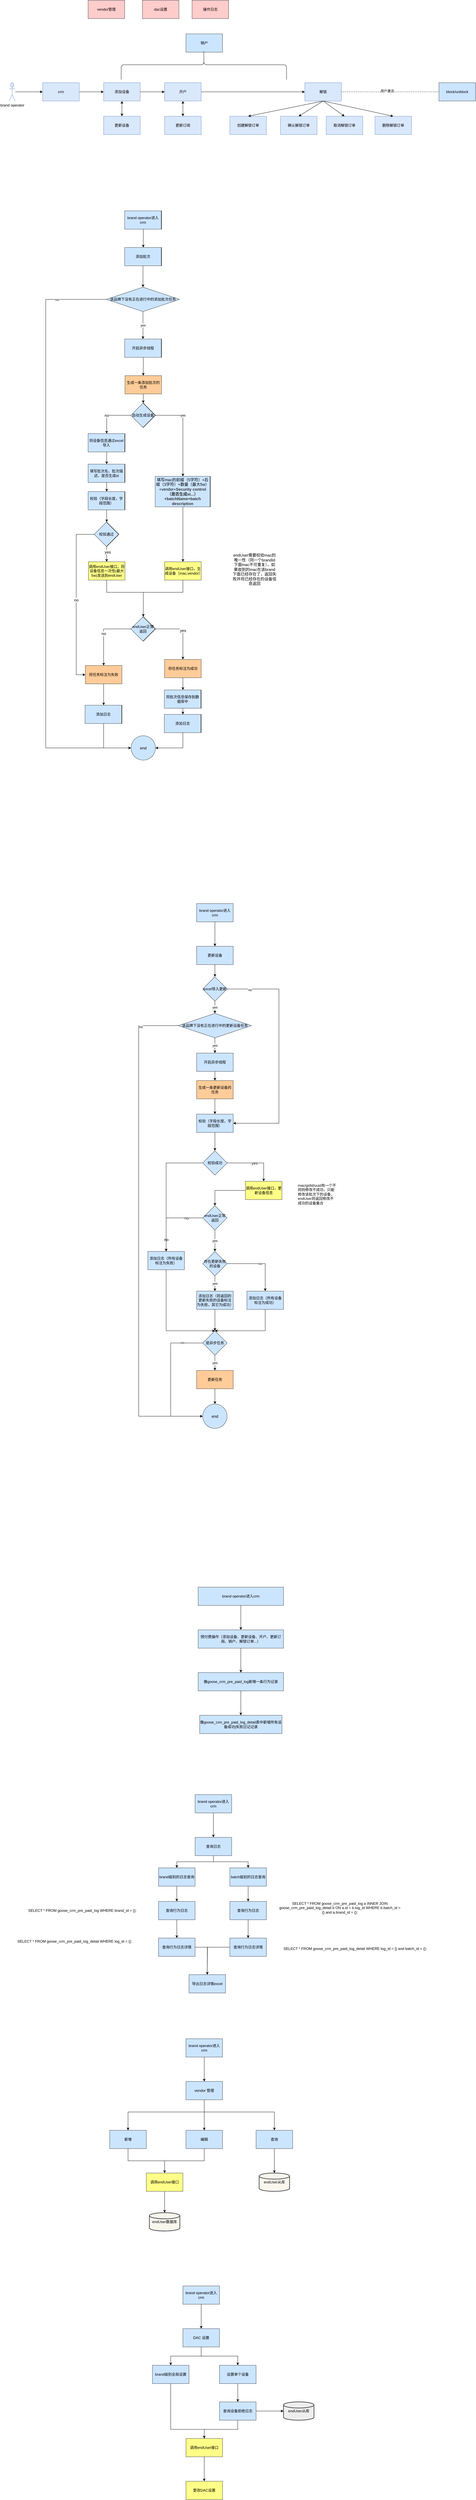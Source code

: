 <mxfile version="20.4.0" type="github">
  <diagram id="p1AXJYc_SpONw6VFGxzo" name="第 1 页">
    <mxGraphModel dx="2249" dy="3100" grid="1" gridSize="10" guides="1" tooltips="1" connect="1" arrows="1" fold="1" page="1" pageScale="1" pageWidth="827" pageHeight="1169" math="0" shadow="0">
      <root>
        <mxCell id="0" />
        <mxCell id="1" parent="0" />
        <mxCell id="GB9RlgLRgatuVVAukmtW-3" value="" style="edgeStyle=orthogonalEdgeStyle;rounded=0;orthogonalLoop=1;jettySize=auto;html=1;" parent="1" source="GB9RlgLRgatuVVAukmtW-1" target="GB9RlgLRgatuVVAukmtW-2" edge="1">
          <mxGeometry relative="1" as="geometry" />
        </mxCell>
        <mxCell id="GB9RlgLRgatuVVAukmtW-1" value="生成一条添加批次的任务" style="rounded=0;whiteSpace=wrap;html=1;fillColor=#ffcc99;strokeColor=#36393d;" parent="1" vertex="1">
          <mxGeometry x="70" y="-890" width="120" height="60" as="geometry" />
        </mxCell>
        <mxCell id="GB9RlgLRgatuVVAukmtW-5" value="yes" style="edgeStyle=orthogonalEdgeStyle;rounded=0;orthogonalLoop=1;jettySize=auto;html=1;" parent="1" source="GB9RlgLRgatuVVAukmtW-2" target="GB9RlgLRgatuVVAukmtW-4" edge="1">
          <mxGeometry x="-0.379" relative="1" as="geometry">
            <Array as="points">
              <mxPoint x="260" y="-760" />
            </Array>
            <mxPoint as="offset" />
          </mxGeometry>
        </mxCell>
        <mxCell id="GB9RlgLRgatuVVAukmtW-50" value="no" style="edgeStyle=orthogonalEdgeStyle;rounded=0;orthogonalLoop=1;jettySize=auto;html=1;fontSize=13;" parent="1" source="GB9RlgLRgatuVVAukmtW-2" target="GB9RlgLRgatuVVAukmtW-49" edge="1">
          <mxGeometry x="0.143" relative="1" as="geometry">
            <mxPoint as="offset" />
          </mxGeometry>
        </mxCell>
        <mxCell id="GB9RlgLRgatuVVAukmtW-2" value="自动生成设备" style="rhombus;whiteSpace=wrap;html=1;rounded=0;" parent="1" vertex="1">
          <mxGeometry x="90" y="-800" width="80" height="80" as="geometry" />
        </mxCell>
        <mxCell id="ehhJM1RL-bTGxjUs8TGh-6" style="edgeStyle=orthogonalEdgeStyle;rounded=0;orthogonalLoop=1;jettySize=auto;html=1;" edge="1" parent="1" source="GB9RlgLRgatuVVAukmtW-4" target="GB9RlgLRgatuVVAukmtW-14">
          <mxGeometry relative="1" as="geometry" />
        </mxCell>
        <mxCell id="GB9RlgLRgatuVVAukmtW-4" value="&lt;font style=&quot;font-size: 13px;&quot;&gt;填写mac的前缀（5字符）+后缀（3字符）+数量（最大5w）+vendor+&lt;span style=&quot;color: rgb(51, 51, 51); font-family: &amp;quot;Arial Negreta&amp;quot;, &amp;quot;Arial Normal&amp;quot;, Arial, sans-serif; font-weight: 700; text-align: left;&quot;&gt;Security control（是否生成st...）+batchName+batch description&lt;/span&gt;&lt;/font&gt;" style="whiteSpace=wrap;html=1;rounded=0;" parent="1" vertex="1">
          <mxGeometry x="170" y="-560" width="180" height="100" as="geometry" />
        </mxCell>
        <mxCell id="GB9RlgLRgatuVVAukmtW-21" value="" style="edgeStyle=orthogonalEdgeStyle;rounded=0;orthogonalLoop=1;jettySize=auto;html=1;fontSize=13;" parent="1" source="GB9RlgLRgatuVVAukmtW-14" target="GB9RlgLRgatuVVAukmtW-20" edge="1">
          <mxGeometry relative="1" as="geometry">
            <Array as="points">
              <mxPoint x="260" y="-180" />
              <mxPoint x="130" y="-180" />
            </Array>
          </mxGeometry>
        </mxCell>
        <mxCell id="GB9RlgLRgatuVVAukmtW-23" value="yes" style="edgeStyle=orthogonalEdgeStyle;rounded=0;orthogonalLoop=1;jettySize=auto;html=1;fontSize=13;entryX=0.5;entryY=0;entryDx=0;entryDy=0;" parent="1" source="GB9RlgLRgatuVVAukmtW-20" target="GB9RlgLRgatuVVAukmtW-39" edge="1">
          <mxGeometry relative="1" as="geometry">
            <mxPoint x="260" y="80" as="targetPoint" />
          </mxGeometry>
        </mxCell>
        <mxCell id="GB9RlgLRgatuVVAukmtW-31" value="no" style="edgeStyle=orthogonalEdgeStyle;rounded=0;orthogonalLoop=1;jettySize=auto;html=1;fontSize=13;entryX=0.5;entryY=0;entryDx=0;entryDy=0;" parent="1" source="GB9RlgLRgatuVVAukmtW-20" target="GB9RlgLRgatuVVAukmtW-33" edge="1">
          <mxGeometry relative="1" as="geometry">
            <mxPoint x="60" y="-50" as="targetPoint" />
          </mxGeometry>
        </mxCell>
        <mxCell id="GB9RlgLRgatuVVAukmtW-20" value="endUser正常返回" style="rhombus;whiteSpace=wrap;html=1;rounded=0;" parent="1" vertex="1">
          <mxGeometry x="90" y="-100" width="80" height="80" as="geometry" />
        </mxCell>
        <mxCell id="GB9RlgLRgatuVVAukmtW-24" value="end" style="ellipse;whiteSpace=wrap;html=1;aspect=fixed;fontSize=13;fillColor=#cce5ff;strokeColor=#36393d;" parent="1" vertex="1">
          <mxGeometry x="90" y="290" width="80" height="80" as="geometry" />
        </mxCell>
        <mxCell id="ehhJM1RL-bTGxjUs8TGh-2" value="" style="edgeStyle=orthogonalEdgeStyle;rounded=0;orthogonalLoop=1;jettySize=auto;html=1;" edge="1" parent="1" source="GB9RlgLRgatuVVAukmtW-33" target="ehhJM1RL-bTGxjUs8TGh-1">
          <mxGeometry relative="1" as="geometry" />
        </mxCell>
        <mxCell id="GB9RlgLRgatuVVAukmtW-33" value="将任务标注为失败" style="whiteSpace=wrap;html=1;rounded=0;fillColor=#ffcc99;strokeColor=#36393d;" parent="1" vertex="1">
          <mxGeometry x="-60" y="60" width="120" height="60" as="geometry" />
        </mxCell>
        <mxCell id="GB9RlgLRgatuVVAukmtW-35" value="添加批次" style="rounded=0;whiteSpace=wrap;html=1;" parent="1" vertex="1">
          <mxGeometry x="70" y="-1310" width="120" height="60" as="geometry" />
        </mxCell>
        <mxCell id="GB9RlgLRgatuVVAukmtW-38" value="" style="edgeStyle=orthogonalEdgeStyle;rounded=0;orthogonalLoop=1;jettySize=auto;html=1;fontSize=13;" parent="1" source="GB9RlgLRgatuVVAukmtW-37" target="GB9RlgLRgatuVVAukmtW-35" edge="1">
          <mxGeometry relative="1" as="geometry" />
        </mxCell>
        <mxCell id="GB9RlgLRgatuVVAukmtW-37" value="brand operator进入crm" style="rounded=0;whiteSpace=wrap;html=1;" parent="1" vertex="1">
          <mxGeometry x="70" y="-1430" width="120" height="60" as="geometry" />
        </mxCell>
        <mxCell id="GB9RlgLRgatuVVAukmtW-128" value="" style="edgeStyle=orthogonalEdgeStyle;rounded=0;orthogonalLoop=1;jettySize=auto;html=1;fontSize=13;" parent="1" source="GB9RlgLRgatuVVAukmtW-39" target="GB9RlgLRgatuVVAukmtW-127" edge="1">
          <mxGeometry relative="1" as="geometry" />
        </mxCell>
        <mxCell id="GB9RlgLRgatuVVAukmtW-39" value="将任务标注为成功" style="whiteSpace=wrap;html=1;rounded=0;fillColor=#ffcc99;strokeColor=#36393d;" parent="1" vertex="1">
          <mxGeometry x="200" y="40" width="120" height="60" as="geometry" />
        </mxCell>
        <mxCell id="GB9RlgLRgatuVVAukmtW-46" value="endUser需要校验mac的唯一性（同一个brandId下面mac不可重复），如果收到的mac在该brand下面已经存在了，返回失败并将已经存在的设备信息返回" style="text;html=1;strokeColor=none;fillColor=none;align=center;verticalAlign=middle;whiteSpace=wrap;rounded=0;fontSize=13;" parent="1" vertex="1">
          <mxGeometry x="420" y="-320" width="150" height="130" as="geometry" />
        </mxCell>
        <mxCell id="GB9RlgLRgatuVVAukmtW-77" value="" style="edgeStyle=orthogonalEdgeStyle;rounded=0;orthogonalLoop=1;jettySize=auto;html=1;fontSize=13;" parent="1" source="GB9RlgLRgatuVVAukmtW-49" target="GB9RlgLRgatuVVAukmtW-76" edge="1">
          <mxGeometry relative="1" as="geometry" />
        </mxCell>
        <mxCell id="GB9RlgLRgatuVVAukmtW-49" value="将设备信息通过excel导入" style="whiteSpace=wrap;html=1;rounded=0;" parent="1" vertex="1">
          <mxGeometry x="-50" y="-700" width="120" height="60" as="geometry" />
        </mxCell>
        <mxCell id="GB9RlgLRgatuVVAukmtW-54" value="" style="edgeStyle=orthogonalEdgeStyle;rounded=0;orthogonalLoop=1;jettySize=auto;html=1;fontSize=13;" parent="1" source="GB9RlgLRgatuVVAukmtW-51" target="GB9RlgLRgatuVVAukmtW-53" edge="1">
          <mxGeometry relative="1" as="geometry" />
        </mxCell>
        <mxCell id="GB9RlgLRgatuVVAukmtW-51" value="校验（字段长度，字段范围）" style="whiteSpace=wrap;html=1;rounded=0;" parent="1" vertex="1">
          <mxGeometry x="-50" y="-510" width="120" height="60" as="geometry" />
        </mxCell>
        <mxCell id="GB9RlgLRgatuVVAukmtW-56" value="no" style="edgeStyle=orthogonalEdgeStyle;rounded=0;orthogonalLoop=1;jettySize=auto;html=1;fontSize=13;entryX=0;entryY=0.5;entryDx=0;entryDy=0;" parent="1" source="GB9RlgLRgatuVVAukmtW-53" target="GB9RlgLRgatuVVAukmtW-33" edge="1">
          <mxGeometry relative="1" as="geometry">
            <mxPoint x="220" y="720" as="targetPoint" />
            <Array as="points">
              <mxPoint x="-90" y="-370" />
              <mxPoint x="-90" y="90" />
            </Array>
          </mxGeometry>
        </mxCell>
        <mxCell id="GB9RlgLRgatuVVAukmtW-125" style="edgeStyle=orthogonalEdgeStyle;rounded=0;orthogonalLoop=1;jettySize=auto;html=1;entryX=0.5;entryY=0;entryDx=0;entryDy=0;fontSize=13;" parent="1" source="GB9RlgLRgatuVVAukmtW-53" target="GB9RlgLRgatuVVAukmtW-79" edge="1">
          <mxGeometry relative="1" as="geometry" />
        </mxCell>
        <mxCell id="GB9RlgLRgatuVVAukmtW-126" value="yes" style="edgeLabel;html=1;align=center;verticalAlign=middle;resizable=0;points=[];fontSize=13;" parent="GB9RlgLRgatuVVAukmtW-125" vertex="1" connectable="0">
          <mxGeometry x="-0.306" y="3" relative="1" as="geometry">
            <mxPoint as="offset" />
          </mxGeometry>
        </mxCell>
        <mxCell id="GB9RlgLRgatuVVAukmtW-53" value="校验通过" style="rhombus;whiteSpace=wrap;html=1;rounded=0;" parent="1" vertex="1">
          <mxGeometry x="-30" y="-410" width="80" height="80" as="geometry" />
        </mxCell>
        <mxCell id="GB9RlgLRgatuVVAukmtW-60" value="" style="edgeStyle=orthogonalEdgeStyle;rounded=0;orthogonalLoop=1;jettySize=auto;html=1;fontSize=13;" parent="1" source="GB9RlgLRgatuVVAukmtW-58" target="GB9RlgLRgatuVVAukmtW-1" edge="1">
          <mxGeometry relative="1" as="geometry" />
        </mxCell>
        <mxCell id="GB9RlgLRgatuVVAukmtW-58" value="开启异步线程" style="rounded=0;whiteSpace=wrap;html=1;" parent="1" vertex="1">
          <mxGeometry x="70" y="-1010" width="120" height="60" as="geometry" />
        </mxCell>
        <mxCell id="GB9RlgLRgatuVVAukmtW-78" value="" style="edgeStyle=orthogonalEdgeStyle;rounded=0;orthogonalLoop=1;jettySize=auto;html=1;fontSize=13;" parent="1" source="GB9RlgLRgatuVVAukmtW-76" target="GB9RlgLRgatuVVAukmtW-51" edge="1">
          <mxGeometry relative="1" as="geometry" />
        </mxCell>
        <mxCell id="GB9RlgLRgatuVVAukmtW-76" value="填写批次名、批次描述、是否生成st" style="whiteSpace=wrap;html=1;rounded=0;" parent="1" vertex="1">
          <mxGeometry x="-50" y="-600" width="120" height="60" as="geometry" />
        </mxCell>
        <mxCell id="GB9RlgLRgatuVVAukmtW-82" style="edgeStyle=orthogonalEdgeStyle;rounded=0;orthogonalLoop=1;jettySize=auto;html=1;entryX=0.5;entryY=0;entryDx=0;entryDy=0;fontSize=13;" parent="1" source="GB9RlgLRgatuVVAukmtW-79" target="GB9RlgLRgatuVVAukmtW-20" edge="1">
          <mxGeometry relative="1" as="geometry">
            <Array as="points">
              <mxPoint x="10" y="-180" />
              <mxPoint x="130" y="-180" />
            </Array>
          </mxGeometry>
        </mxCell>
        <mxCell id="GB9RlgLRgatuVVAukmtW-79" value="调用endUser接口，将设备信息一次性(最大5w)发送到endUser" style="whiteSpace=wrap;html=1;rounded=0;fillColor=#ffff88;strokeColor=#36393d;" parent="1" vertex="1">
          <mxGeometry x="-50" y="-280" width="120" height="60" as="geometry" />
        </mxCell>
        <mxCell id="ehhJM1RL-bTGxjUs8TGh-160" value="" style="edgeStyle=orthogonalEdgeStyle;rounded=0;orthogonalLoop=1;jettySize=auto;html=1;" edge="1" parent="1" source="GB9RlgLRgatuVVAukmtW-84" target="ehhJM1RL-bTGxjUs8TGh-159">
          <mxGeometry relative="1" as="geometry" />
        </mxCell>
        <mxCell id="GB9RlgLRgatuVVAukmtW-84" value="更新设备" style="rounded=0;whiteSpace=wrap;html=1;fillColor=#cce5ff;strokeColor=#36393d;" parent="1" vertex="1">
          <mxGeometry x="305" y="980" width="120" height="60" as="geometry" />
        </mxCell>
        <mxCell id="GB9RlgLRgatuVVAukmtW-85" value="" style="edgeStyle=orthogonalEdgeStyle;rounded=0;orthogonalLoop=1;jettySize=auto;html=1;fontSize=13;" parent="1" source="GB9RlgLRgatuVVAukmtW-86" target="GB9RlgLRgatuVVAukmtW-84" edge="1">
          <mxGeometry relative="1" as="geometry" />
        </mxCell>
        <mxCell id="GB9RlgLRgatuVVAukmtW-86" value="brand operator进入crm" style="rounded=0;whiteSpace=wrap;html=1;fillColor=#cce5ff;strokeColor=#36393d;" parent="1" vertex="1">
          <mxGeometry x="305" y="840" width="120" height="60" as="geometry" />
        </mxCell>
        <mxCell id="GB9RlgLRgatuVVAukmtW-92" value="" style="edgeStyle=orthogonalEdgeStyle;rounded=0;orthogonalLoop=1;jettySize=auto;html=1;fontSize=13;" parent="1" source="GB9RlgLRgatuVVAukmtW-89" target="GB9RlgLRgatuVVAukmtW-91" edge="1">
          <mxGeometry relative="1" as="geometry" />
        </mxCell>
        <mxCell id="GB9RlgLRgatuVVAukmtW-89" value="校验（字段长度，字段范围）" style="whiteSpace=wrap;html=1;rounded=0;fillColor=#cce5ff;strokeColor=#36393d;" parent="1" vertex="1">
          <mxGeometry x="305" y="1530" width="120" height="60" as="geometry" />
        </mxCell>
        <mxCell id="GB9RlgLRgatuVVAukmtW-94" value="yes" style="edgeStyle=orthogonalEdgeStyle;rounded=0;orthogonalLoop=1;jettySize=auto;html=1;fontSize=13;" parent="1" source="GB9RlgLRgatuVVAukmtW-91" target="GB9RlgLRgatuVVAukmtW-93" edge="1">
          <mxGeometry relative="1" as="geometry" />
        </mxCell>
        <mxCell id="GB9RlgLRgatuVVAukmtW-120" style="edgeStyle=orthogonalEdgeStyle;rounded=0;orthogonalLoop=1;jettySize=auto;html=1;entryX=0.5;entryY=0;entryDx=0;entryDy=0;fontSize=13;" parent="1" source="GB9RlgLRgatuVVAukmtW-91" target="GB9RlgLRgatuVVAukmtW-116" edge="1">
          <mxGeometry relative="1" as="geometry" />
        </mxCell>
        <mxCell id="GB9RlgLRgatuVVAukmtW-121" value="no" style="edgeLabel;html=1;align=center;verticalAlign=middle;resizable=0;points=[];fontSize=13;" parent="GB9RlgLRgatuVVAukmtW-120" vertex="1" connectable="0">
          <mxGeometry x="0.08" y="-1" relative="1" as="geometry">
            <mxPoint x="1" y="149" as="offset" />
          </mxGeometry>
        </mxCell>
        <mxCell id="GB9RlgLRgatuVVAukmtW-91" value="校验成功" style="rhombus;whiteSpace=wrap;html=1;rounded=0;fillColor=#cce5ff;strokeColor=#36393d;" parent="1" vertex="1">
          <mxGeometry x="325" y="1650" width="80" height="80" as="geometry" />
        </mxCell>
        <mxCell id="ehhJM1RL-bTGxjUs8TGh-8" style="edgeStyle=orthogonalEdgeStyle;rounded=0;orthogonalLoop=1;jettySize=auto;html=1;entryX=0.5;entryY=0;entryDx=0;entryDy=0;" edge="1" parent="1" source="GB9RlgLRgatuVVAukmtW-93" target="GB9RlgLRgatuVVAukmtW-103">
          <mxGeometry relative="1" as="geometry" />
        </mxCell>
        <mxCell id="GB9RlgLRgatuVVAukmtW-93" value="调用endUser接口，更新设备信息" style="whiteSpace=wrap;html=1;rounded=0;fillColor=#ffff88;strokeColor=#36393d;" parent="1" vertex="1">
          <mxGeometry x="465" y="1750" width="120" height="60" as="geometry" />
        </mxCell>
        <mxCell id="GB9RlgLRgatuVVAukmtW-102" value="no" style="edgeStyle=orthogonalEdgeStyle;rounded=0;orthogonalLoop=1;jettySize=auto;html=1;fontSize=13;entryX=0.5;entryY=0;entryDx=0;entryDy=0;" parent="1" source="GB9RlgLRgatuVVAukmtW-103" target="GB9RlgLRgatuVVAukmtW-116" edge="1">
          <mxGeometry x="-0.538" relative="1" as="geometry">
            <mxPoint x="225" y="1930" as="targetPoint" />
            <mxPoint as="offset" />
            <Array as="points">
              <mxPoint x="205" y="1870" />
            </Array>
          </mxGeometry>
        </mxCell>
        <mxCell id="ehhJM1RL-bTGxjUs8TGh-179" value="yes" style="edgeStyle=orthogonalEdgeStyle;rounded=0;orthogonalLoop=1;jettySize=auto;html=1;" edge="1" parent="1" source="GB9RlgLRgatuVVAukmtW-103" target="ehhJM1RL-bTGxjUs8TGh-178">
          <mxGeometry relative="1" as="geometry" />
        </mxCell>
        <mxCell id="GB9RlgLRgatuVVAukmtW-103" value="endUser正常返回" style="rhombus;whiteSpace=wrap;html=1;rounded=0;fillColor=#cce5ff;strokeColor=#36393d;" parent="1" vertex="1">
          <mxGeometry x="325" y="1830" width="80" height="80" as="geometry" />
        </mxCell>
        <mxCell id="GB9RlgLRgatuVVAukmtW-104" value="end" style="ellipse;whiteSpace=wrap;html=1;aspect=fixed;fontSize=13;fillColor=#cce5ff;strokeColor=#36393d;" parent="1" vertex="1">
          <mxGeometry x="325" y="2480" width="80" height="80" as="geometry" />
        </mxCell>
        <mxCell id="ehhJM1RL-bTGxjUs8TGh-190" value="" style="edgeStyle=orthogonalEdgeStyle;rounded=0;orthogonalLoop=1;jettySize=auto;html=1;" edge="1" parent="1" source="GB9RlgLRgatuVVAukmtW-113" target="ehhJM1RL-bTGxjUs8TGh-174">
          <mxGeometry relative="1" as="geometry" />
        </mxCell>
        <mxCell id="GB9RlgLRgatuVVAukmtW-113" value="添加日志（将返回的更新失败的设备标注为失败，其它为成功）" style="whiteSpace=wrap;html=1;rounded=0;fillColor=#cce5ff;strokeColor=#36393d;" parent="1" vertex="1">
          <mxGeometry x="305" y="2110" width="120" height="60" as="geometry" />
        </mxCell>
        <mxCell id="ehhJM1RL-bTGxjUs8TGh-192" style="edgeStyle=orthogonalEdgeStyle;rounded=0;orthogonalLoop=1;jettySize=auto;html=1;entryX=0.5;entryY=0;entryDx=0;entryDy=0;" edge="1" parent="1" source="GB9RlgLRgatuVVAukmtW-116" target="ehhJM1RL-bTGxjUs8TGh-174">
          <mxGeometry relative="1" as="geometry">
            <Array as="points">
              <mxPoint x="205" y="2240" />
            </Array>
          </mxGeometry>
        </mxCell>
        <mxCell id="GB9RlgLRgatuVVAukmtW-116" value="添加日志（所有设备标注为失败）" style="whiteSpace=wrap;html=1;rounded=0;fillColor=#cce5ff;strokeColor=#36393d;" parent="1" vertex="1">
          <mxGeometry x="145" y="1980" width="120" height="60" as="geometry" />
        </mxCell>
        <mxCell id="GB9RlgLRgatuVVAukmtW-124" value="" style="edgeStyle=orthogonalEdgeStyle;rounded=0;orthogonalLoop=1;jettySize=auto;html=1;fontSize=13;" parent="1" source="GB9RlgLRgatuVVAukmtW-122" target="GB9RlgLRgatuVVAukmtW-24" edge="1">
          <mxGeometry relative="1" as="geometry">
            <Array as="points">
              <mxPoint x="260" y="330" />
            </Array>
          </mxGeometry>
        </mxCell>
        <mxCell id="GB9RlgLRgatuVVAukmtW-122" value="添加日志" style="whiteSpace=wrap;html=1;rounded=0;" parent="1" vertex="1">
          <mxGeometry x="200" y="220" width="120" height="60" as="geometry" />
        </mxCell>
        <mxCell id="GB9RlgLRgatuVVAukmtW-129" value="" style="edgeStyle=orthogonalEdgeStyle;rounded=0;orthogonalLoop=1;jettySize=auto;html=1;fontSize=13;" parent="1" source="GB9RlgLRgatuVVAukmtW-127" target="GB9RlgLRgatuVVAukmtW-122" edge="1">
          <mxGeometry relative="1" as="geometry" />
        </mxCell>
        <mxCell id="GB9RlgLRgatuVVAukmtW-127" value="将批次信息保存到数据库中" style="whiteSpace=wrap;html=1;rounded=0;" parent="1" vertex="1">
          <mxGeometry x="200" y="140" width="120" height="60" as="geometry" />
        </mxCell>
        <mxCell id="ehhJM1RL-bTGxjUs8TGh-3" style="edgeStyle=orthogonalEdgeStyle;rounded=0;orthogonalLoop=1;jettySize=auto;html=1;entryX=0;entryY=0.5;entryDx=0;entryDy=0;" edge="1" parent="1" source="ehhJM1RL-bTGxjUs8TGh-1" target="GB9RlgLRgatuVVAukmtW-24">
          <mxGeometry relative="1" as="geometry">
            <Array as="points">
              <mxPoint y="330" />
            </Array>
          </mxGeometry>
        </mxCell>
        <mxCell id="ehhJM1RL-bTGxjUs8TGh-1" value="添加日志" style="whiteSpace=wrap;html=1;rounded=0;" vertex="1" parent="1">
          <mxGeometry x="-60" y="190" width="120" height="60" as="geometry" />
        </mxCell>
        <mxCell id="GB9RlgLRgatuVVAukmtW-14" value="调用endUser接口，生成设备（mac,vendor）" style="whiteSpace=wrap;html=1;rounded=0;fillColor=#ffff88;strokeColor=#36393d;" parent="1" vertex="1">
          <mxGeometry x="200" y="-280" width="120" height="60" as="geometry" />
        </mxCell>
        <mxCell id="ehhJM1RL-bTGxjUs8TGh-10" value="mac/gsfid/uuid有一个不同则修改不成功，只能修改该批次下的设备，endUser将返回修改不成功的设备集合" style="text;whiteSpace=wrap;html=1;" vertex="1" parent="1">
          <mxGeometry x="635" y="1750" width="130" height="40" as="geometry" />
        </mxCell>
        <mxCell id="ehhJM1RL-bTGxjUs8TGh-13" value="" style="edgeStyle=orthogonalEdgeStyle;rounded=0;orthogonalLoop=1;jettySize=auto;html=1;" edge="1" parent="1" source="ehhJM1RL-bTGxjUs8TGh-11" target="ehhJM1RL-bTGxjUs8TGh-12">
          <mxGeometry relative="1" as="geometry" />
        </mxCell>
        <mxCell id="ehhJM1RL-bTGxjUs8TGh-11" value="brand operator进入crm" style="rounded=0;whiteSpace=wrap;html=1;fillColor=#cce5ff;strokeColor=#36393d;" vertex="1" parent="1">
          <mxGeometry x="310" y="3080" width="280" height="60" as="geometry" />
        </mxCell>
        <mxCell id="ehhJM1RL-bTGxjUs8TGh-24" value="" style="edgeStyle=orthogonalEdgeStyle;rounded=0;orthogonalLoop=1;jettySize=auto;html=1;" edge="1" parent="1" source="ehhJM1RL-bTGxjUs8TGh-12" target="ehhJM1RL-bTGxjUs8TGh-23">
          <mxGeometry relative="1" as="geometry" />
        </mxCell>
        <mxCell id="ehhJM1RL-bTGxjUs8TGh-12" value="预付费操作（添加设备、更新设备、开户、更新订阅、销户、解锁订单...）" style="whiteSpace=wrap;html=1;rounded=0;fillColor=#cce5ff;strokeColor=#36393d;" vertex="1" parent="1">
          <mxGeometry x="310" y="3220" width="280" height="60" as="geometry" />
        </mxCell>
        <mxCell id="ehhJM1RL-bTGxjUs8TGh-26" value="" style="edgeStyle=orthogonalEdgeStyle;rounded=0;orthogonalLoop=1;jettySize=auto;html=1;" edge="1" parent="1" source="ehhJM1RL-bTGxjUs8TGh-23" target="ehhJM1RL-bTGxjUs8TGh-25">
          <mxGeometry relative="1" as="geometry" />
        </mxCell>
        <mxCell id="ehhJM1RL-bTGxjUs8TGh-23" value="像goose_crm_pre_paid_log新增一条行为记录" style="whiteSpace=wrap;html=1;rounded=0;fillColor=#cce5ff;strokeColor=#36393d;" vertex="1" parent="1">
          <mxGeometry x="310" y="3360" width="280" height="60" as="geometry" />
        </mxCell>
        <mxCell id="ehhJM1RL-bTGxjUs8TGh-25" value="像goose_crm_pre_paid_log_detail表中新增所有设备成功|失败日记记录" style="whiteSpace=wrap;html=1;rounded=0;fillColor=#cce5ff;strokeColor=#36393d;" vertex="1" parent="1">
          <mxGeometry x="315" y="3500" width="270" height="60" as="geometry" />
        </mxCell>
        <mxCell id="ehhJM1RL-bTGxjUs8TGh-29" value="" style="edgeStyle=orthogonalEdgeStyle;rounded=0;orthogonalLoop=1;jettySize=auto;html=1;" edge="1" parent="1" source="ehhJM1RL-bTGxjUs8TGh-27" target="ehhJM1RL-bTGxjUs8TGh-28">
          <mxGeometry relative="1" as="geometry" />
        </mxCell>
        <mxCell id="ehhJM1RL-bTGxjUs8TGh-27" value="brand operator进入crm" style="rounded=0;whiteSpace=wrap;html=1;" vertex="1" parent="1">
          <mxGeometry x="300" y="3760" width="120" height="60" as="geometry" />
        </mxCell>
        <mxCell id="ehhJM1RL-bTGxjUs8TGh-37" style="edgeStyle=orthogonalEdgeStyle;rounded=0;orthogonalLoop=1;jettySize=auto;html=1;entryX=0.5;entryY=0;entryDx=0;entryDy=0;" edge="1" parent="1" source="ehhJM1RL-bTGxjUs8TGh-28" target="ehhJM1RL-bTGxjUs8TGh-31">
          <mxGeometry relative="1" as="geometry">
            <mxPoint x="230" y="3990" as="targetPoint" />
          </mxGeometry>
        </mxCell>
        <mxCell id="ehhJM1RL-bTGxjUs8TGh-38" style="edgeStyle=orthogonalEdgeStyle;rounded=0;orthogonalLoop=1;jettySize=auto;html=1;entryX=0.5;entryY=0;entryDx=0;entryDy=0;" edge="1" parent="1" source="ehhJM1RL-bTGxjUs8TGh-28" target="ehhJM1RL-bTGxjUs8TGh-32">
          <mxGeometry relative="1" as="geometry" />
        </mxCell>
        <mxCell id="ehhJM1RL-bTGxjUs8TGh-28" value="查询日志" style="whiteSpace=wrap;html=1;rounded=0;" vertex="1" parent="1">
          <mxGeometry x="300" y="3900" width="120" height="60" as="geometry" />
        </mxCell>
        <mxCell id="ehhJM1RL-bTGxjUs8TGh-39" value="" style="edgeStyle=orthogonalEdgeStyle;rounded=0;orthogonalLoop=1;jettySize=auto;html=1;" edge="1" parent="1" source="ehhJM1RL-bTGxjUs8TGh-31" target="ehhJM1RL-bTGxjUs8TGh-33">
          <mxGeometry relative="1" as="geometry" />
        </mxCell>
        <mxCell id="ehhJM1RL-bTGxjUs8TGh-31" value="brand级别的日志查询" style="whiteSpace=wrap;html=1;rounded=0;" vertex="1" parent="1">
          <mxGeometry x="180" y="4000" width="120" height="60" as="geometry" />
        </mxCell>
        <mxCell id="ehhJM1RL-bTGxjUs8TGh-40" value="" style="edgeStyle=orthogonalEdgeStyle;rounded=0;orthogonalLoop=1;jettySize=auto;html=1;" edge="1" parent="1" source="ehhJM1RL-bTGxjUs8TGh-32" target="ehhJM1RL-bTGxjUs8TGh-34">
          <mxGeometry relative="1" as="geometry" />
        </mxCell>
        <mxCell id="ehhJM1RL-bTGxjUs8TGh-32" value="batch级别的日志查询" style="whiteSpace=wrap;html=1;rounded=0;" vertex="1" parent="1">
          <mxGeometry x="414" y="4000" width="120" height="60" as="geometry" />
        </mxCell>
        <mxCell id="ehhJM1RL-bTGxjUs8TGh-42" value="" style="edgeStyle=orthogonalEdgeStyle;rounded=0;orthogonalLoop=1;jettySize=auto;html=1;" edge="1" parent="1" source="ehhJM1RL-bTGxjUs8TGh-33" target="ehhJM1RL-bTGxjUs8TGh-35">
          <mxGeometry relative="1" as="geometry" />
        </mxCell>
        <mxCell id="ehhJM1RL-bTGxjUs8TGh-33" value="查询行为日志" style="whiteSpace=wrap;html=1;rounded=0;fillColor=#cce5ff;strokeColor=#36393d;" vertex="1" parent="1">
          <mxGeometry x="180" y="4110" width="120" height="60" as="geometry" />
        </mxCell>
        <mxCell id="ehhJM1RL-bTGxjUs8TGh-41" value="" style="edgeStyle=orthogonalEdgeStyle;rounded=0;orthogonalLoop=1;jettySize=auto;html=1;" edge="1" parent="1" source="ehhJM1RL-bTGxjUs8TGh-34" target="ehhJM1RL-bTGxjUs8TGh-36">
          <mxGeometry relative="1" as="geometry" />
        </mxCell>
        <mxCell id="ehhJM1RL-bTGxjUs8TGh-34" value="查询行为日志" style="whiteSpace=wrap;html=1;rounded=0;" vertex="1" parent="1">
          <mxGeometry x="414" y="4110" width="120" height="60" as="geometry" />
        </mxCell>
        <mxCell id="ehhJM1RL-bTGxjUs8TGh-45" style="edgeStyle=orthogonalEdgeStyle;rounded=0;orthogonalLoop=1;jettySize=auto;html=1;" edge="1" parent="1" source="ehhJM1RL-bTGxjUs8TGh-35">
          <mxGeometry relative="1" as="geometry">
            <mxPoint x="340" y="4350" as="targetPoint" />
          </mxGeometry>
        </mxCell>
        <mxCell id="ehhJM1RL-bTGxjUs8TGh-35" value="查询行为日志详情" style="whiteSpace=wrap;html=1;rounded=0;" vertex="1" parent="1">
          <mxGeometry x="180" y="4230" width="120" height="60" as="geometry" />
        </mxCell>
        <mxCell id="ehhJM1RL-bTGxjUs8TGh-44" style="edgeStyle=orthogonalEdgeStyle;rounded=0;orthogonalLoop=1;jettySize=auto;html=1;entryX=0.5;entryY=0;entryDx=0;entryDy=0;" edge="1" parent="1" source="ehhJM1RL-bTGxjUs8TGh-36" target="ehhJM1RL-bTGxjUs8TGh-43">
          <mxGeometry relative="1" as="geometry" />
        </mxCell>
        <mxCell id="ehhJM1RL-bTGxjUs8TGh-36" value="查询行为日志详情" style="whiteSpace=wrap;html=1;rounded=0;fillColor=#cce5ff;strokeColor=#36393d;" vertex="1" parent="1">
          <mxGeometry x="414" y="4230" width="120" height="60" as="geometry" />
        </mxCell>
        <mxCell id="ehhJM1RL-bTGxjUs8TGh-43" value="导出日志详情excel" style="whiteSpace=wrap;html=1;rounded=0;fillColor=#cce5ff;strokeColor=#36393d;" vertex="1" parent="1">
          <mxGeometry x="280" y="4350" width="120" height="60" as="geometry" />
        </mxCell>
        <mxCell id="ehhJM1RL-bTGxjUs8TGh-46" value="SELECT * FROM goose_crm_pre_paid_log WHERE brand_id = {};" style="text;html=1;strokeColor=none;fillColor=none;align=center;verticalAlign=middle;whiteSpace=wrap;rounded=0;" vertex="1" parent="1">
          <mxGeometry x="-260" y="4125" width="380" height="30" as="geometry" />
        </mxCell>
        <mxCell id="ehhJM1RL-bTGxjUs8TGh-47" value="&lt;div&gt;SELECT * FROM goose_crm_pre_paid_log a INNER JOIN goose_crm_pre_paid_log_detail b ON a.id = b.log_id WHERE b.batch_id = {} and a.brand_id = {};&lt;/div&gt;&lt;div&gt;&lt;br&gt;&lt;/div&gt;" style="text;html=1;strokeColor=none;fillColor=none;align=center;verticalAlign=middle;whiteSpace=wrap;rounded=0;" vertex="1" parent="1">
          <mxGeometry x="570" y="4105" width="410" height="65" as="geometry" />
        </mxCell>
        <mxCell id="ehhJM1RL-bTGxjUs8TGh-48" value="&lt;div&gt;SELECT * FROM goose_crm_pre_paid_log_detail WHERE log_id = {};&lt;/div&gt;&lt;div&gt;&lt;br&gt;&lt;/div&gt;" style="text;html=1;strokeColor=none;fillColor=none;align=center;verticalAlign=middle;whiteSpace=wrap;rounded=0;" vertex="1" parent="1">
          <mxGeometry x="-290" y="4220" width="390" height="55" as="geometry" />
        </mxCell>
        <mxCell id="ehhJM1RL-bTGxjUs8TGh-49" value="SELECT * FROM goose_crm_pre_paid_log_detail WHERE log_id = {} and batch_id = {};" style="text;html=1;strokeColor=none;fillColor=none;align=center;verticalAlign=middle;whiteSpace=wrap;rounded=0;" vertex="1" parent="1">
          <mxGeometry x="550" y="4250" width="550" height="30" as="geometry" />
        </mxCell>
        <mxCell id="ehhJM1RL-bTGxjUs8TGh-52" value="" style="edgeStyle=orthogonalEdgeStyle;rounded=0;orthogonalLoop=1;jettySize=auto;html=1;" edge="1" parent="1" source="ehhJM1RL-bTGxjUs8TGh-50" target="ehhJM1RL-bTGxjUs8TGh-51">
          <mxGeometry relative="1" as="geometry" />
        </mxCell>
        <mxCell id="ehhJM1RL-bTGxjUs8TGh-50" value="brand operator进入crm" style="rounded=0;whiteSpace=wrap;html=1;fillColor=#cce5ff;strokeColor=#36393d;" vertex="1" parent="1">
          <mxGeometry x="270" y="4560" width="120" height="60" as="geometry" />
        </mxCell>
        <mxCell id="ehhJM1RL-bTGxjUs8TGh-56" value="" style="edgeStyle=orthogonalEdgeStyle;rounded=0;orthogonalLoop=1;jettySize=auto;html=1;" edge="1" parent="1" source="ehhJM1RL-bTGxjUs8TGh-51" target="ehhJM1RL-bTGxjUs8TGh-54">
          <mxGeometry relative="1" as="geometry" />
        </mxCell>
        <mxCell id="ehhJM1RL-bTGxjUs8TGh-57" style="edgeStyle=orthogonalEdgeStyle;rounded=0;orthogonalLoop=1;jettySize=auto;html=1;entryX=0.5;entryY=0;entryDx=0;entryDy=0;" edge="1" parent="1" source="ehhJM1RL-bTGxjUs8TGh-51" target="ehhJM1RL-bTGxjUs8TGh-53">
          <mxGeometry relative="1" as="geometry">
            <Array as="points">
              <mxPoint x="330" y="4800" />
              <mxPoint x="80" y="4800" />
            </Array>
          </mxGeometry>
        </mxCell>
        <mxCell id="ehhJM1RL-bTGxjUs8TGh-58" style="edgeStyle=orthogonalEdgeStyle;rounded=0;orthogonalLoop=1;jettySize=auto;html=1;" edge="1" parent="1" source="ehhJM1RL-bTGxjUs8TGh-51" target="ehhJM1RL-bTGxjUs8TGh-55">
          <mxGeometry relative="1" as="geometry">
            <Array as="points">
              <mxPoint x="330" y="4800" />
              <mxPoint x="560" y="4800" />
            </Array>
          </mxGeometry>
        </mxCell>
        <mxCell id="ehhJM1RL-bTGxjUs8TGh-51" value="vendor 管理" style="whiteSpace=wrap;html=1;rounded=0;fillColor=#cce5ff;strokeColor=#36393d;" vertex="1" parent="1">
          <mxGeometry x="270" y="4700" width="120" height="60" as="geometry" />
        </mxCell>
        <mxCell id="ehhJM1RL-bTGxjUs8TGh-60" style="edgeStyle=orthogonalEdgeStyle;rounded=0;orthogonalLoop=1;jettySize=auto;html=1;entryX=0.5;entryY=0;entryDx=0;entryDy=0;" edge="1" parent="1" source="ehhJM1RL-bTGxjUs8TGh-53" target="ehhJM1RL-bTGxjUs8TGh-59">
          <mxGeometry relative="1" as="geometry" />
        </mxCell>
        <mxCell id="ehhJM1RL-bTGxjUs8TGh-53" value="新增" style="whiteSpace=wrap;html=1;rounded=0;fillColor=#cce5ff;strokeColor=#36393d;" vertex="1" parent="1">
          <mxGeometry x="20" y="4860" width="120" height="60" as="geometry" />
        </mxCell>
        <mxCell id="ehhJM1RL-bTGxjUs8TGh-61" style="edgeStyle=orthogonalEdgeStyle;rounded=0;orthogonalLoop=1;jettySize=auto;html=1;" edge="1" parent="1" source="ehhJM1RL-bTGxjUs8TGh-54">
          <mxGeometry relative="1" as="geometry">
            <mxPoint x="200" y="5000" as="targetPoint" />
            <Array as="points">
              <mxPoint x="330" y="4960" />
              <mxPoint x="200" y="4960" />
            </Array>
          </mxGeometry>
        </mxCell>
        <mxCell id="ehhJM1RL-bTGxjUs8TGh-54" value="编辑" style="whiteSpace=wrap;html=1;rounded=0;fillColor=#cce5ff;strokeColor=#36393d;" vertex="1" parent="1">
          <mxGeometry x="270" y="4860" width="120" height="60" as="geometry" />
        </mxCell>
        <mxCell id="ehhJM1RL-bTGxjUs8TGh-65" value="" style="edgeStyle=orthogonalEdgeStyle;rounded=0;orthogonalLoop=1;jettySize=auto;html=1;" edge="1" parent="1" source="ehhJM1RL-bTGxjUs8TGh-55" target="ehhJM1RL-bTGxjUs8TGh-64">
          <mxGeometry relative="1" as="geometry" />
        </mxCell>
        <mxCell id="ehhJM1RL-bTGxjUs8TGh-55" value="查询" style="whiteSpace=wrap;html=1;rounded=0;fillColor=#cce5ff;strokeColor=#36393d;" vertex="1" parent="1">
          <mxGeometry x="500" y="4860" width="120" height="60" as="geometry" />
        </mxCell>
        <mxCell id="ehhJM1RL-bTGxjUs8TGh-63" value="" style="edgeStyle=orthogonalEdgeStyle;rounded=0;orthogonalLoop=1;jettySize=auto;html=1;" edge="1" parent="1" source="ehhJM1RL-bTGxjUs8TGh-59" target="ehhJM1RL-bTGxjUs8TGh-62">
          <mxGeometry relative="1" as="geometry" />
        </mxCell>
        <mxCell id="ehhJM1RL-bTGxjUs8TGh-59" value="调用endUser接口" style="whiteSpace=wrap;html=1;rounded=0;fillColor=#ffff88;strokeColor=#36393d;" vertex="1" parent="1">
          <mxGeometry x="140" y="5000" width="120" height="60" as="geometry" />
        </mxCell>
        <mxCell id="ehhJM1RL-bTGxjUs8TGh-62" value="endUser数据库" style="strokeWidth=2;html=1;shape=mxgraph.flowchart.database;whiteSpace=wrap;fillColor=#f9f7ed;strokeColor=#36393d;" vertex="1" parent="1">
          <mxGeometry x="150" y="5130" width="100" height="60" as="geometry" />
        </mxCell>
        <mxCell id="ehhJM1RL-bTGxjUs8TGh-64" value="endUser从库" style="strokeWidth=2;html=1;shape=mxgraph.flowchart.database;whiteSpace=wrap;fillColor=#f9f7ed;strokeColor=#36393d;" vertex="1" parent="1">
          <mxGeometry x="510" y="5000" width="100" height="60" as="geometry" />
        </mxCell>
        <mxCell id="ehhJM1RL-bTGxjUs8TGh-68" value="" style="edgeStyle=orthogonalEdgeStyle;rounded=0;orthogonalLoop=1;jettySize=auto;html=1;" edge="1" parent="1" source="ehhJM1RL-bTGxjUs8TGh-66" target="ehhJM1RL-bTGxjUs8TGh-67">
          <mxGeometry relative="1" as="geometry" />
        </mxCell>
        <mxCell id="ehhJM1RL-bTGxjUs8TGh-66" value="brand operator进入crm" style="rounded=0;whiteSpace=wrap;html=1;" vertex="1" parent="1">
          <mxGeometry x="260" y="5370" width="120" height="60" as="geometry" />
        </mxCell>
        <mxCell id="ehhJM1RL-bTGxjUs8TGh-84" style="edgeStyle=orthogonalEdgeStyle;rounded=0;orthogonalLoop=1;jettySize=auto;html=1;entryX=0.5;entryY=0;entryDx=0;entryDy=0;" edge="1" parent="1" source="ehhJM1RL-bTGxjUs8TGh-67" target="ehhJM1RL-bTGxjUs8TGh-69">
          <mxGeometry relative="1" as="geometry" />
        </mxCell>
        <mxCell id="ehhJM1RL-bTGxjUs8TGh-86" style="edgeStyle=orthogonalEdgeStyle;rounded=0;orthogonalLoop=1;jettySize=auto;html=1;entryX=0.5;entryY=0;entryDx=0;entryDy=0;" edge="1" parent="1" source="ehhJM1RL-bTGxjUs8TGh-67" target="ehhJM1RL-bTGxjUs8TGh-70">
          <mxGeometry relative="1" as="geometry" />
        </mxCell>
        <mxCell id="ehhJM1RL-bTGxjUs8TGh-67" value="DAC 设置" style="whiteSpace=wrap;html=1;rounded=0;fillColor=#cce5ff;strokeColor=#36393d;" vertex="1" parent="1">
          <mxGeometry x="260" y="5510" width="120" height="60" as="geometry" />
        </mxCell>
        <mxCell id="ehhJM1RL-bTGxjUs8TGh-74" value="" style="edgeStyle=orthogonalEdgeStyle;rounded=0;orthogonalLoop=1;jettySize=auto;html=1;" edge="1" parent="1" source="ehhJM1RL-bTGxjUs8TGh-69" target="ehhJM1RL-bTGxjUs8TGh-72">
          <mxGeometry relative="1" as="geometry">
            <Array as="points">
              <mxPoint x="220" y="5840" />
              <mxPoint x="330" y="5840" />
            </Array>
          </mxGeometry>
        </mxCell>
        <mxCell id="ehhJM1RL-bTGxjUs8TGh-69" value="brand级别全局设置" style="whiteSpace=wrap;html=1;rounded=0;fillColor=#cce5ff;strokeColor=#36393d;" vertex="1" parent="1">
          <mxGeometry x="160" y="5630" width="120" height="60" as="geometry" />
        </mxCell>
        <mxCell id="ehhJM1RL-bTGxjUs8TGh-78" value="" style="edgeStyle=orthogonalEdgeStyle;rounded=0;orthogonalLoop=1;jettySize=auto;html=1;" edge="1" parent="1" source="ehhJM1RL-bTGxjUs8TGh-70" target="ehhJM1RL-bTGxjUs8TGh-77">
          <mxGeometry relative="1" as="geometry" />
        </mxCell>
        <mxCell id="ehhJM1RL-bTGxjUs8TGh-70" value="设置单个设备" style="whiteSpace=wrap;html=1;rounded=0;fillColor=#cce5ff;strokeColor=#36393d;" vertex="1" parent="1">
          <mxGeometry x="380" y="5630" width="120" height="60" as="geometry" />
        </mxCell>
        <mxCell id="ehhJM1RL-bTGxjUs8TGh-83" value="" style="edgeStyle=orthogonalEdgeStyle;rounded=0;orthogonalLoop=1;jettySize=auto;html=1;" edge="1" parent="1" source="ehhJM1RL-bTGxjUs8TGh-72" target="ehhJM1RL-bTGxjUs8TGh-82">
          <mxGeometry relative="1" as="geometry" />
        </mxCell>
        <mxCell id="ehhJM1RL-bTGxjUs8TGh-72" value="调用endUser接口" style="whiteSpace=wrap;html=1;rounded=0;fillColor=#ffff88;strokeColor=#36393d;" vertex="1" parent="1">
          <mxGeometry x="270" y="5870" width="120" height="60" as="geometry" />
        </mxCell>
        <mxCell id="ehhJM1RL-bTGxjUs8TGh-75" value="endUser从库" style="strokeWidth=2;html=1;shape=mxgraph.flowchart.database;whiteSpace=wrap;fillColor=#eeeeee;strokeColor=#36393d;" vertex="1" parent="1">
          <mxGeometry x="590" y="5750" width="100" height="60" as="geometry" />
        </mxCell>
        <mxCell id="ehhJM1RL-bTGxjUs8TGh-79" value="" style="edgeStyle=orthogonalEdgeStyle;rounded=0;orthogonalLoop=1;jettySize=auto;html=1;" edge="1" parent="1" source="ehhJM1RL-bTGxjUs8TGh-77" target="ehhJM1RL-bTGxjUs8TGh-75">
          <mxGeometry relative="1" as="geometry" />
        </mxCell>
        <mxCell id="ehhJM1RL-bTGxjUs8TGh-81" style="edgeStyle=orthogonalEdgeStyle;rounded=0;orthogonalLoop=1;jettySize=auto;html=1;" edge="1" parent="1" source="ehhJM1RL-bTGxjUs8TGh-77" target="ehhJM1RL-bTGxjUs8TGh-72">
          <mxGeometry relative="1" as="geometry">
            <Array as="points">
              <mxPoint x="440" y="5840" />
              <mxPoint x="330" y="5840" />
            </Array>
          </mxGeometry>
        </mxCell>
        <mxCell id="ehhJM1RL-bTGxjUs8TGh-77" value="查询设备拒绝日志" style="whiteSpace=wrap;html=1;rounded=0;fillColor=#cce5ff;strokeColor=#36393d;" vertex="1" parent="1">
          <mxGeometry x="380" y="5750" width="120" height="60" as="geometry" />
        </mxCell>
        <mxCell id="ehhJM1RL-bTGxjUs8TGh-82" value="更改DAC设置" style="whiteSpace=wrap;html=1;rounded=0;fillColor=#ffff88;strokeColor=#36393d;" vertex="1" parent="1">
          <mxGeometry x="270" y="6010" width="120" height="60" as="geometry" />
        </mxCell>
        <mxCell id="ehhJM1RL-bTGxjUs8TGh-91" value="" style="edgeStyle=orthogonalEdgeStyle;rounded=0;orthogonalLoop=1;jettySize=auto;html=1;" edge="1" parent="1" source="ehhJM1RL-bTGxjUs8TGh-87" target="ehhJM1RL-bTGxjUs8TGh-90">
          <mxGeometry relative="1" as="geometry" />
        </mxCell>
        <mxCell id="ehhJM1RL-bTGxjUs8TGh-87" value="crm" style="rounded=0;whiteSpace=wrap;html=1;fillColor=#dae8fc;strokeColor=#6c8ebf;" vertex="1" parent="1">
          <mxGeometry x="-200" y="-1850" width="120" height="60" as="geometry" />
        </mxCell>
        <mxCell id="ehhJM1RL-bTGxjUs8TGh-89" value="" style="edgeStyle=orthogonalEdgeStyle;rounded=0;orthogonalLoop=1;jettySize=auto;html=1;" edge="1" parent="1" source="ehhJM1RL-bTGxjUs8TGh-88" target="ehhJM1RL-bTGxjUs8TGh-87">
          <mxGeometry relative="1" as="geometry" />
        </mxCell>
        <mxCell id="ehhJM1RL-bTGxjUs8TGh-88" value="&lt;span style=&quot;&quot;&gt;brand operator&lt;/span&gt;" style="shape=umlActor;verticalLabelPosition=bottom;verticalAlign=top;html=1;outlineConnect=0;fillColor=#dae8fc;strokeColor=#6c8ebf;" vertex="1" parent="1">
          <mxGeometry x="-310" y="-1850" width="20" height="60" as="geometry" />
        </mxCell>
        <mxCell id="ehhJM1RL-bTGxjUs8TGh-94" value="" style="edgeStyle=orthogonalEdgeStyle;rounded=0;orthogonalLoop=1;jettySize=auto;html=1;" edge="1" parent="1" source="ehhJM1RL-bTGxjUs8TGh-90" target="ehhJM1RL-bTGxjUs8TGh-93">
          <mxGeometry relative="1" as="geometry" />
        </mxCell>
        <mxCell id="ehhJM1RL-bTGxjUs8TGh-90" value="添加设备" style="whiteSpace=wrap;html=1;rounded=0;fillColor=#dae8fc;strokeColor=#6c8ebf;" vertex="1" parent="1">
          <mxGeometry y="-1850" width="120" height="60" as="geometry" />
        </mxCell>
        <mxCell id="ehhJM1RL-bTGxjUs8TGh-92" value="更新设备" style="whiteSpace=wrap;html=1;rounded=0;fillColor=#dae8fc;strokeColor=#6c8ebf;" vertex="1" parent="1">
          <mxGeometry y="-1740" width="120" height="60" as="geometry" />
        </mxCell>
        <mxCell id="ehhJM1RL-bTGxjUs8TGh-97" value="" style="edgeStyle=orthogonalEdgeStyle;rounded=0;orthogonalLoop=1;jettySize=auto;html=1;" edge="1" parent="1" source="ehhJM1RL-bTGxjUs8TGh-93" target="ehhJM1RL-bTGxjUs8TGh-96">
          <mxGeometry relative="1" as="geometry" />
        </mxCell>
        <mxCell id="ehhJM1RL-bTGxjUs8TGh-93" value="开户" style="whiteSpace=wrap;html=1;rounded=0;fillColor=#dae8fc;strokeColor=#6c8ebf;" vertex="1" parent="1">
          <mxGeometry x="200" y="-1850" width="120" height="60" as="geometry" />
        </mxCell>
        <mxCell id="ehhJM1RL-bTGxjUs8TGh-95" value="更新订阅" style="whiteSpace=wrap;html=1;rounded=0;fillColor=#dae8fc;strokeColor=#6c8ebf;" vertex="1" parent="1">
          <mxGeometry x="200" y="-1740" width="120" height="60" as="geometry" />
        </mxCell>
        <mxCell id="ehhJM1RL-bTGxjUs8TGh-96" value="解锁" style="whiteSpace=wrap;html=1;rounded=0;fillColor=#dae8fc;strokeColor=#6c8ebf;" vertex="1" parent="1">
          <mxGeometry x="660" y="-1850" width="120" height="60" as="geometry" />
        </mxCell>
        <mxCell id="ehhJM1RL-bTGxjUs8TGh-98" value="vendor管理" style="whiteSpace=wrap;html=1;rounded=0;fillColor=#ffcccc;strokeColor=#36393d;" vertex="1" parent="1">
          <mxGeometry x="-51" y="-2120" width="120" height="60" as="geometry" />
        </mxCell>
        <mxCell id="ehhJM1RL-bTGxjUs8TGh-99" value="dac设置" style="whiteSpace=wrap;html=1;rounded=0;fillColor=#ffcccc;strokeColor=#36393d;" vertex="1" parent="1">
          <mxGeometry x="127" y="-2120" width="120" height="60" as="geometry" />
        </mxCell>
        <mxCell id="ehhJM1RL-bTGxjUs8TGh-100" value="操作日志" style="whiteSpace=wrap;html=1;rounded=0;fillColor=#ffcccc;strokeColor=#36393d;" vertex="1" parent="1">
          <mxGeometry x="290" y="-2120" width="120" height="60" as="geometry" />
        </mxCell>
        <mxCell id="ehhJM1RL-bTGxjUs8TGh-103" value="" style="endArrow=classic;startArrow=classic;html=1;rounded=0;exitX=0.5;exitY=0;exitDx=0;exitDy=0;entryX=0.5;entryY=1;entryDx=0;entryDy=0;" edge="1" parent="1" source="ehhJM1RL-bTGxjUs8TGh-92" target="ehhJM1RL-bTGxjUs8TGh-90">
          <mxGeometry width="50" height="50" relative="1" as="geometry">
            <mxPoint x="30" y="-1740" as="sourcePoint" />
            <mxPoint x="80" y="-1790" as="targetPoint" />
          </mxGeometry>
        </mxCell>
        <mxCell id="ehhJM1RL-bTGxjUs8TGh-104" value="" style="endArrow=classic;startArrow=classic;html=1;rounded=0;exitX=0.5;exitY=0;exitDx=0;exitDy=0;entryX=0.5;entryY=1;entryDx=0;entryDy=0;" edge="1" parent="1" source="ehhJM1RL-bTGxjUs8TGh-95" target="ehhJM1RL-bTGxjUs8TGh-93">
          <mxGeometry width="50" height="50" relative="1" as="geometry">
            <mxPoint x="70" y="-1730" as="sourcePoint" />
            <mxPoint x="70" y="-1780" as="targetPoint" />
            <Array as="points" />
          </mxGeometry>
        </mxCell>
        <mxCell id="ehhJM1RL-bTGxjUs8TGh-105" value="确认解锁订单" style="whiteSpace=wrap;html=1;rounded=0;fillColor=#dae8fc;strokeColor=#6c8ebf;" vertex="1" parent="1">
          <mxGeometry x="580" y="-1740" width="120" height="60" as="geometry" />
        </mxCell>
        <mxCell id="ehhJM1RL-bTGxjUs8TGh-106" value="取消解锁订单" style="whiteSpace=wrap;html=1;rounded=0;fillColor=#dae8fc;strokeColor=#6c8ebf;" vertex="1" parent="1">
          <mxGeometry x="730" y="-1740" width="120" height="60" as="geometry" />
        </mxCell>
        <mxCell id="ehhJM1RL-bTGxjUs8TGh-107" value="删除解锁订单" style="whiteSpace=wrap;html=1;rounded=0;fillColor=#dae8fc;strokeColor=#6c8ebf;" vertex="1" parent="1">
          <mxGeometry x="890" y="-1740" width="120" height="60" as="geometry" />
        </mxCell>
        <mxCell id="ehhJM1RL-bTGxjUs8TGh-108" value="创建解锁订单" style="whiteSpace=wrap;html=1;rounded=0;fillColor=#dae8fc;strokeColor=#6c8ebf;" vertex="1" parent="1">
          <mxGeometry x="414" y="-1740" width="120" height="60" as="geometry" />
        </mxCell>
        <mxCell id="ehhJM1RL-bTGxjUs8TGh-109" value="销户" style="whiteSpace=wrap;html=1;rounded=0;fillColor=#cce5ff;strokeColor=#36393d;" vertex="1" parent="1">
          <mxGeometry x="270" y="-2010" width="120" height="60" as="geometry" />
        </mxCell>
        <mxCell id="ehhJM1RL-bTGxjUs8TGh-116" value="" style="endArrow=classic;html=1;rounded=0;exitX=0.5;exitY=1;exitDx=0;exitDy=0;entryX=0.5;entryY=0;entryDx=0;entryDy=0;" edge="1" parent="1" source="ehhJM1RL-bTGxjUs8TGh-96" target="ehhJM1RL-bTGxjUs8TGh-108">
          <mxGeometry width="50" height="50" relative="1" as="geometry">
            <mxPoint x="550" y="-1740" as="sourcePoint" />
            <mxPoint x="600" y="-1790" as="targetPoint" />
          </mxGeometry>
        </mxCell>
        <mxCell id="ehhJM1RL-bTGxjUs8TGh-117" value="" style="endArrow=classic;html=1;rounded=0;exitX=0.5;exitY=1;exitDx=0;exitDy=0;entryX=0.5;entryY=0;entryDx=0;entryDy=0;" edge="1" parent="1" source="ehhJM1RL-bTGxjUs8TGh-96" target="ehhJM1RL-bTGxjUs8TGh-105">
          <mxGeometry width="50" height="50" relative="1" as="geometry">
            <mxPoint x="730" y="-1780" as="sourcePoint" />
            <mxPoint x="484" y="-1730" as="targetPoint" />
          </mxGeometry>
        </mxCell>
        <mxCell id="ehhJM1RL-bTGxjUs8TGh-118" value="" style="endArrow=classic;html=1;rounded=0;entryX=0.5;entryY=0;entryDx=0;entryDy=0;" edge="1" parent="1" target="ehhJM1RL-bTGxjUs8TGh-106">
          <mxGeometry width="50" height="50" relative="1" as="geometry">
            <mxPoint x="720" y="-1790" as="sourcePoint" />
            <mxPoint x="494" y="-1720" as="targetPoint" />
          </mxGeometry>
        </mxCell>
        <mxCell id="ehhJM1RL-bTGxjUs8TGh-119" value="" style="endArrow=classic;html=1;rounded=0;entryX=0.5;entryY=0;entryDx=0;entryDy=0;" edge="1" parent="1" target="ehhJM1RL-bTGxjUs8TGh-107">
          <mxGeometry width="50" height="50" relative="1" as="geometry">
            <mxPoint x="720" y="-1790" as="sourcePoint" />
            <mxPoint x="504" y="-1710" as="targetPoint" />
          </mxGeometry>
        </mxCell>
        <mxCell id="ehhJM1RL-bTGxjUs8TGh-120" value="brand operator进入crm" style="rounded=0;whiteSpace=wrap;html=1;fillColor=#cce5ff;strokeColor=#36393d;" vertex="1" parent="1">
          <mxGeometry x="69" y="-1430" width="120" height="60" as="geometry" />
        </mxCell>
        <mxCell id="ehhJM1RL-bTGxjUs8TGh-152" value="" style="edgeStyle=orthogonalEdgeStyle;rounded=0;orthogonalLoop=1;jettySize=auto;html=1;" edge="1" parent="1" source="ehhJM1RL-bTGxjUs8TGh-121" target="ehhJM1RL-bTGxjUs8TGh-151">
          <mxGeometry relative="1" as="geometry" />
        </mxCell>
        <mxCell id="ehhJM1RL-bTGxjUs8TGh-121" value="添加批次" style="rounded=0;whiteSpace=wrap;html=1;fillColor=#cce5ff;strokeColor=#36393d;" vertex="1" parent="1">
          <mxGeometry x="69" y="-1310" width="120" height="60" as="geometry" />
        </mxCell>
        <mxCell id="ehhJM1RL-bTGxjUs8TGh-122" value="开启异步线程" style="rounded=0;whiteSpace=wrap;html=1;fillColor=#cce5ff;strokeColor=#36393d;" vertex="1" parent="1">
          <mxGeometry x="69" y="-1010" width="120" height="60" as="geometry" />
        </mxCell>
        <mxCell id="ehhJM1RL-bTGxjUs8TGh-123" value="自动生成设备" style="rhombus;whiteSpace=wrap;html=1;rounded=0;fillColor=#cce5ff;strokeColor=#36393d;" vertex="1" parent="1">
          <mxGeometry x="89" y="-800" width="80" height="80" as="geometry" />
        </mxCell>
        <mxCell id="ehhJM1RL-bTGxjUs8TGh-124" value="将设备信息通过excel导入" style="whiteSpace=wrap;html=1;rounded=0;fillColor=#cce5ff;strokeColor=#36393d;" vertex="1" parent="1">
          <mxGeometry x="-51" y="-700" width="120" height="60" as="geometry" />
        </mxCell>
        <mxCell id="ehhJM1RL-bTGxjUs8TGh-125" value="填写批次名、批次描述、是否生成st" style="whiteSpace=wrap;html=1;rounded=0;fillColor=#cce5ff;strokeColor=#36393d;" vertex="1" parent="1">
          <mxGeometry x="-51" y="-600" width="120" height="60" as="geometry" />
        </mxCell>
        <mxCell id="ehhJM1RL-bTGxjUs8TGh-126" value="校验（字段长度，字段范围）" style="whiteSpace=wrap;html=1;rounded=0;fillColor=#cce5ff;strokeColor=#36393d;" vertex="1" parent="1">
          <mxGeometry x="-51" y="-510" width="120" height="60" as="geometry" />
        </mxCell>
        <mxCell id="ehhJM1RL-bTGxjUs8TGh-127" value="&lt;font style=&quot;font-size: 13px;&quot;&gt;填写mac的前缀（5字符）+后缀（3字符）+数量（最大5w）+vendor+&lt;span style=&quot;color: rgb(51, 51, 51); font-family: &amp;quot;Arial Negreta&amp;quot;, &amp;quot;Arial Normal&amp;quot;, Arial, sans-serif; font-weight: 700; text-align: left;&quot;&gt;Security control（是否生成st...）+batchName+batch description&lt;/span&gt;&lt;/font&gt;" style="whiteSpace=wrap;html=1;rounded=0;fillColor=#cce5ff;strokeColor=#36393d;" vertex="1" parent="1">
          <mxGeometry x="169" y="-560" width="180" height="100" as="geometry" />
        </mxCell>
        <mxCell id="ehhJM1RL-bTGxjUs8TGh-128" value="校验通过" style="rhombus;whiteSpace=wrap;html=1;rounded=0;fillColor=#cce5ff;strokeColor=#36393d;" vertex="1" parent="1">
          <mxGeometry x="-31" y="-410" width="80" height="80" as="geometry" />
        </mxCell>
        <mxCell id="ehhJM1RL-bTGxjUs8TGh-129" value="endUser正常返回" style="rhombus;whiteSpace=wrap;html=1;rounded=0;fillColor=#cce5ff;strokeColor=#36393d;" vertex="1" parent="1">
          <mxGeometry x="89" y="-100" width="80" height="80" as="geometry" />
        </mxCell>
        <mxCell id="ehhJM1RL-bTGxjUs8TGh-130" value="将批次信息保存到数据库中" style="whiteSpace=wrap;html=1;rounded=0;fillColor=#cce5ff;strokeColor=#36393d;" vertex="1" parent="1">
          <mxGeometry x="199" y="140" width="120" height="60" as="geometry" />
        </mxCell>
        <mxCell id="ehhJM1RL-bTGxjUs8TGh-131" value="添加日志" style="whiteSpace=wrap;html=1;rounded=0;fillColor=#cce5ff;strokeColor=#36393d;" vertex="1" parent="1">
          <mxGeometry x="-61" y="190" width="120" height="60" as="geometry" />
        </mxCell>
        <mxCell id="ehhJM1RL-bTGxjUs8TGh-132" value="添加日志" style="whiteSpace=wrap;html=1;rounded=0;fillColor=#cce5ff;strokeColor=#36393d;" vertex="1" parent="1">
          <mxGeometry x="199" y="220" width="120" height="60" as="geometry" />
        </mxCell>
        <mxCell id="ehhJM1RL-bTGxjUs8TGh-135" value="brand operator进入crm" style="rounded=0;whiteSpace=wrap;html=1;fillColor=#cce5ff;strokeColor=#36393d;" vertex="1" parent="1">
          <mxGeometry x="260" y="5370" width="120" height="60" as="geometry" />
        </mxCell>
        <mxCell id="ehhJM1RL-bTGxjUs8TGh-136" value="brand operator进入crm" style="rounded=0;whiteSpace=wrap;html=1;" vertex="1" parent="1">
          <mxGeometry x="300" y="3760" width="120" height="60" as="geometry" />
        </mxCell>
        <mxCell id="ehhJM1RL-bTGxjUs8TGh-137" value="查询日志" style="whiteSpace=wrap;html=1;rounded=0;" vertex="1" parent="1">
          <mxGeometry x="300" y="3900" width="120" height="60" as="geometry" />
        </mxCell>
        <mxCell id="ehhJM1RL-bTGxjUs8TGh-138" value="brand级别的日志查询" style="whiteSpace=wrap;html=1;rounded=0;" vertex="1" parent="1">
          <mxGeometry x="180" y="4000" width="120" height="60" as="geometry" />
        </mxCell>
        <mxCell id="ehhJM1RL-bTGxjUs8TGh-139" value="batch级别的日志查询" style="whiteSpace=wrap;html=1;rounded=0;" vertex="1" parent="1">
          <mxGeometry x="414" y="4000" width="120" height="60" as="geometry" />
        </mxCell>
        <mxCell id="ehhJM1RL-bTGxjUs8TGh-140" value="查询行为日志" style="whiteSpace=wrap;html=1;rounded=0;" vertex="1" parent="1">
          <mxGeometry x="414" y="4110" width="120" height="60" as="geometry" />
        </mxCell>
        <mxCell id="ehhJM1RL-bTGxjUs8TGh-141" value="brand operator进入crm" style="rounded=0;whiteSpace=wrap;html=1;fillColor=#cce5ff;strokeColor=#36393d;" vertex="1" parent="1">
          <mxGeometry x="300" y="3760" width="120" height="60" as="geometry" />
        </mxCell>
        <mxCell id="ehhJM1RL-bTGxjUs8TGh-142" value="查询日志" style="whiteSpace=wrap;html=1;rounded=0;fillColor=#cce5ff;strokeColor=#36393d;" vertex="1" parent="1">
          <mxGeometry x="300" y="3900" width="120" height="60" as="geometry" />
        </mxCell>
        <mxCell id="ehhJM1RL-bTGxjUs8TGh-143" value="brand级别的日志查询" style="whiteSpace=wrap;html=1;rounded=0;fillColor=#cce5ff;strokeColor=#36393d;" vertex="1" parent="1">
          <mxGeometry x="180" y="4000" width="120" height="60" as="geometry" />
        </mxCell>
        <mxCell id="ehhJM1RL-bTGxjUs8TGh-144" value="batch级别的日志查询" style="whiteSpace=wrap;html=1;rounded=0;fillColor=#cce5ff;strokeColor=#36393d;" vertex="1" parent="1">
          <mxGeometry x="414" y="4000" width="120" height="60" as="geometry" />
        </mxCell>
        <mxCell id="ehhJM1RL-bTGxjUs8TGh-145" value="查询行为日志" style="whiteSpace=wrap;html=1;rounded=0;fillColor=#cce5ff;strokeColor=#36393d;" vertex="1" parent="1">
          <mxGeometry x="414" y="4110" width="120" height="60" as="geometry" />
        </mxCell>
        <mxCell id="ehhJM1RL-bTGxjUs8TGh-146" value="查询行为日志详情" style="whiteSpace=wrap;html=1;rounded=0;fillColor=#cce5ff;strokeColor=#36393d;" vertex="1" parent="1">
          <mxGeometry x="180" y="4230" width="120" height="60" as="geometry" />
        </mxCell>
        <mxCell id="ehhJM1RL-bTGxjUs8TGh-147" value="block/unblock" style="whiteSpace=wrap;html=1;rounded=0;fillColor=#cce5ff;strokeColor=#36393d;" vertex="1" parent="1">
          <mxGeometry x="1100" y="-1850" width="120" height="60" as="geometry" />
        </mxCell>
        <mxCell id="ehhJM1RL-bTGxjUs8TGh-153" value="yes" style="edgeStyle=orthogonalEdgeStyle;rounded=0;orthogonalLoop=1;jettySize=auto;html=1;" edge="1" parent="1" source="ehhJM1RL-bTGxjUs8TGh-151" target="ehhJM1RL-bTGxjUs8TGh-122">
          <mxGeometry relative="1" as="geometry" />
        </mxCell>
        <mxCell id="ehhJM1RL-bTGxjUs8TGh-154" style="edgeStyle=orthogonalEdgeStyle;rounded=0;orthogonalLoop=1;jettySize=auto;html=1;" edge="1" parent="1" source="ehhJM1RL-bTGxjUs8TGh-151">
          <mxGeometry relative="1" as="geometry">
            <mxPoint x="90" y="330" as="targetPoint" />
            <Array as="points">
              <mxPoint x="-190" y="-1140" />
              <mxPoint x="-190" y="330" />
            </Array>
          </mxGeometry>
        </mxCell>
        <mxCell id="ehhJM1RL-bTGxjUs8TGh-155" value="no" style="edgeLabel;html=1;align=center;verticalAlign=middle;resizable=0;points=[];" vertex="1" connectable="0" parent="ehhJM1RL-bTGxjUs8TGh-154">
          <mxGeometry x="-0.834" y="1" relative="1" as="geometry">
            <mxPoint as="offset" />
          </mxGeometry>
        </mxCell>
        <mxCell id="ehhJM1RL-bTGxjUs8TGh-151" value="该品牌下没有正在进行中的添加批次任务" style="rhombus;whiteSpace=wrap;html=1;rounded=0;fillColor=#cce5ff;strokeColor=#36393d;" vertex="1" parent="1">
          <mxGeometry x="9" y="-1180" width="240" height="80" as="geometry" />
        </mxCell>
        <mxCell id="ehhJM1RL-bTGxjUs8TGh-168" value="yes" style="edgeStyle=orthogonalEdgeStyle;rounded=0;orthogonalLoop=1;jettySize=auto;html=1;" edge="1" parent="1" source="ehhJM1RL-bTGxjUs8TGh-156" target="ehhJM1RL-bTGxjUs8TGh-162">
          <mxGeometry relative="1" as="geometry" />
        </mxCell>
        <mxCell id="ehhJM1RL-bTGxjUs8TGh-169" style="edgeStyle=orthogonalEdgeStyle;rounded=0;orthogonalLoop=1;jettySize=auto;html=1;entryX=0;entryY=0.5;entryDx=0;entryDy=0;" edge="1" parent="1" source="ehhJM1RL-bTGxjUs8TGh-156" target="GB9RlgLRgatuVVAukmtW-104">
          <mxGeometry relative="1" as="geometry">
            <mxPoint x="325" y="2270" as="targetPoint" />
            <Array as="points">
              <mxPoint x="115" y="1240" />
              <mxPoint x="115" y="2520" />
            </Array>
          </mxGeometry>
        </mxCell>
        <mxCell id="ehhJM1RL-bTGxjUs8TGh-170" value="no" style="edgeLabel;html=1;align=center;verticalAlign=middle;resizable=0;points=[];" vertex="1" connectable="0" parent="ehhJM1RL-bTGxjUs8TGh-169">
          <mxGeometry x="-0.848" y="4" relative="1" as="geometry">
            <mxPoint as="offset" />
          </mxGeometry>
        </mxCell>
        <mxCell id="ehhJM1RL-bTGxjUs8TGh-156" value="该品牌下没有正在进行中的更新设备任务" style="rhombus;whiteSpace=wrap;html=1;rounded=0;fillColor=#cce5ff;strokeColor=#36393d;" vertex="1" parent="1">
          <mxGeometry x="245" y="1200" width="240" height="80" as="geometry" />
        </mxCell>
        <mxCell id="ehhJM1RL-bTGxjUs8TGh-167" value="yes" style="edgeStyle=orthogonalEdgeStyle;rounded=0;orthogonalLoop=1;jettySize=auto;html=1;" edge="1" parent="1" source="ehhJM1RL-bTGxjUs8TGh-159" target="ehhJM1RL-bTGxjUs8TGh-156">
          <mxGeometry relative="1" as="geometry" />
        </mxCell>
        <mxCell id="ehhJM1RL-bTGxjUs8TGh-171" style="edgeStyle=orthogonalEdgeStyle;rounded=0;orthogonalLoop=1;jettySize=auto;html=1;entryX=1;entryY=0.5;entryDx=0;entryDy=0;" edge="1" parent="1" source="ehhJM1RL-bTGxjUs8TGh-159" target="GB9RlgLRgatuVVAukmtW-89">
          <mxGeometry relative="1" as="geometry">
            <mxPoint x="625" y="1600" as="targetPoint" />
            <Array as="points">
              <mxPoint x="575" y="1120" />
              <mxPoint x="575" y="1560" />
            </Array>
          </mxGeometry>
        </mxCell>
        <mxCell id="ehhJM1RL-bTGxjUs8TGh-172" value="no" style="edgeLabel;html=1;align=center;verticalAlign=middle;resizable=0;points=[];" vertex="1" connectable="0" parent="ehhJM1RL-bTGxjUs8TGh-171">
          <mxGeometry x="-0.803" y="-3" relative="1" as="geometry">
            <mxPoint as="offset" />
          </mxGeometry>
        </mxCell>
        <mxCell id="ehhJM1RL-bTGxjUs8TGh-159" value="excel导入更新" style="rhombus;whiteSpace=wrap;html=1;fillColor=#cce5ff;strokeColor=#36393d;rounded=0;" vertex="1" parent="1">
          <mxGeometry x="325" y="1080" width="80" height="80" as="geometry" />
        </mxCell>
        <mxCell id="ehhJM1RL-bTGxjUs8TGh-165" value="" style="edgeStyle=orthogonalEdgeStyle;rounded=0;orthogonalLoop=1;jettySize=auto;html=1;" edge="1" parent="1" source="ehhJM1RL-bTGxjUs8TGh-162" target="ehhJM1RL-bTGxjUs8TGh-164">
          <mxGeometry relative="1" as="geometry" />
        </mxCell>
        <mxCell id="ehhJM1RL-bTGxjUs8TGh-162" value="开启异步线程" style="whiteSpace=wrap;html=1;fillColor=#cce5ff;strokeColor=#36393d;rounded=0;" vertex="1" parent="1">
          <mxGeometry x="305" y="1330" width="120" height="60" as="geometry" />
        </mxCell>
        <mxCell id="ehhJM1RL-bTGxjUs8TGh-166" value="" style="edgeStyle=orthogonalEdgeStyle;rounded=0;orthogonalLoop=1;jettySize=auto;html=1;" edge="1" parent="1" source="ehhJM1RL-bTGxjUs8TGh-164" target="GB9RlgLRgatuVVAukmtW-89">
          <mxGeometry relative="1" as="geometry" />
        </mxCell>
        <mxCell id="ehhJM1RL-bTGxjUs8TGh-164" value="生成一条更新设备的任务" style="rounded=0;whiteSpace=wrap;html=1;fillColor=#ffcc99;strokeColor=#36393d;" vertex="1" parent="1">
          <mxGeometry x="305" y="1420" width="120" height="60" as="geometry" />
        </mxCell>
        <mxCell id="ehhJM1RL-bTGxjUs8TGh-193" value="yes" style="edgeStyle=orthogonalEdgeStyle;rounded=0;orthogonalLoop=1;jettySize=auto;html=1;" edge="1" parent="1" source="ehhJM1RL-bTGxjUs8TGh-174" target="ehhJM1RL-bTGxjUs8TGh-184">
          <mxGeometry relative="1" as="geometry" />
        </mxCell>
        <mxCell id="ehhJM1RL-bTGxjUs8TGh-195" style="edgeStyle=orthogonalEdgeStyle;rounded=0;orthogonalLoop=1;jettySize=auto;html=1;entryX=0;entryY=0.5;entryDx=0;entryDy=0;" edge="1" parent="1" source="ehhJM1RL-bTGxjUs8TGh-174" target="GB9RlgLRgatuVVAukmtW-104">
          <mxGeometry relative="1" as="geometry">
            <mxPoint x="320" y="2520" as="targetPoint" />
            <Array as="points">
              <mxPoint x="220" y="2280" />
              <mxPoint x="220" y="2520" />
            </Array>
          </mxGeometry>
        </mxCell>
        <mxCell id="ehhJM1RL-bTGxjUs8TGh-196" value="no" style="edgeLabel;html=1;align=center;verticalAlign=middle;resizable=0;points=[];" vertex="1" connectable="0" parent="ehhJM1RL-bTGxjUs8TGh-195">
          <mxGeometry x="-0.701" y="-1" relative="1" as="geometry">
            <mxPoint as="offset" />
          </mxGeometry>
        </mxCell>
        <mxCell id="ehhJM1RL-bTGxjUs8TGh-174" value="是异步任务" style="rhombus;whiteSpace=wrap;html=1;fillColor=#cce5ff;strokeColor=#36393d;rounded=0;" vertex="1" parent="1">
          <mxGeometry x="325" y="2240" width="80" height="80" as="geometry" />
        </mxCell>
        <mxCell id="ehhJM1RL-bTGxjUs8TGh-180" value="yes" style="edgeStyle=orthogonalEdgeStyle;rounded=0;orthogonalLoop=1;jettySize=auto;html=1;" edge="1" parent="1" source="ehhJM1RL-bTGxjUs8TGh-178" target="GB9RlgLRgatuVVAukmtW-113">
          <mxGeometry relative="1" as="geometry" />
        </mxCell>
        <mxCell id="ehhJM1RL-bTGxjUs8TGh-183" value="no" style="edgeStyle=orthogonalEdgeStyle;rounded=0;orthogonalLoop=1;jettySize=auto;html=1;" edge="1" parent="1" source="ehhJM1RL-bTGxjUs8TGh-178" target="ehhJM1RL-bTGxjUs8TGh-182">
          <mxGeometry relative="1" as="geometry" />
        </mxCell>
        <mxCell id="ehhJM1RL-bTGxjUs8TGh-178" value="存在更新失败的设备" style="rhombus;whiteSpace=wrap;html=1;fillColor=#cce5ff;strokeColor=#36393d;rounded=0;" vertex="1" parent="1">
          <mxGeometry x="325" y="1980" width="80" height="80" as="geometry" />
        </mxCell>
        <mxCell id="ehhJM1RL-bTGxjUs8TGh-191" style="edgeStyle=orthogonalEdgeStyle;rounded=0;orthogonalLoop=1;jettySize=auto;html=1;" edge="1" parent="1" source="ehhJM1RL-bTGxjUs8TGh-182" target="ehhJM1RL-bTGxjUs8TGh-174">
          <mxGeometry relative="1" as="geometry">
            <Array as="points">
              <mxPoint x="530" y="2240" />
            </Array>
          </mxGeometry>
        </mxCell>
        <mxCell id="ehhJM1RL-bTGxjUs8TGh-182" value="添加日志（所有设备标注为成功）" style="whiteSpace=wrap;html=1;rounded=0;fillColor=#cce5ff;strokeColor=#36393d;" vertex="1" parent="1">
          <mxGeometry x="470" y="2110" width="120" height="60" as="geometry" />
        </mxCell>
        <mxCell id="ehhJM1RL-bTGxjUs8TGh-194" value="" style="edgeStyle=orthogonalEdgeStyle;rounded=0;orthogonalLoop=1;jettySize=auto;html=1;" edge="1" parent="1" source="ehhJM1RL-bTGxjUs8TGh-184" target="GB9RlgLRgatuVVAukmtW-104">
          <mxGeometry relative="1" as="geometry" />
        </mxCell>
        <mxCell id="ehhJM1RL-bTGxjUs8TGh-184" value="更新任务" style="rounded=0;whiteSpace=wrap;html=1;fillColor=#ffcc99;strokeColor=#36393d;" vertex="1" parent="1">
          <mxGeometry x="305" y="2370" width="120" height="60" as="geometry" />
        </mxCell>
        <mxCell id="ehhJM1RL-bTGxjUs8TGh-197" value="" style="endArrow=none;dashed=1;html=1;rounded=0;exitX=1;exitY=0.5;exitDx=0;exitDy=0;entryX=0;entryY=0.5;entryDx=0;entryDy=0;" edge="1" parent="1" source="ehhJM1RL-bTGxjUs8TGh-96" target="ehhJM1RL-bTGxjUs8TGh-147">
          <mxGeometry width="50" height="50" relative="1" as="geometry">
            <mxPoint x="850" y="-1800" as="sourcePoint" />
            <mxPoint x="900" y="-1850" as="targetPoint" />
          </mxGeometry>
        </mxCell>
        <mxCell id="ehhJM1RL-bTGxjUs8TGh-198" value="用户激活" style="edgeLabel;html=1;align=center;verticalAlign=middle;resizable=0;points=[];" vertex="1" connectable="0" parent="ehhJM1RL-bTGxjUs8TGh-197">
          <mxGeometry x="-0.062" y="3" relative="1" as="geometry">
            <mxPoint as="offset" />
          </mxGeometry>
        </mxCell>
        <mxCell id="ehhJM1RL-bTGxjUs8TGh-200" value="" style="shape=curlyBracket;whiteSpace=wrap;html=1;rounded=1;rotation=90;" vertex="1" parent="1">
          <mxGeometry x="280" y="-2180" width="97.5" height="542.5" as="geometry" />
        </mxCell>
      </root>
    </mxGraphModel>
  </diagram>
</mxfile>
